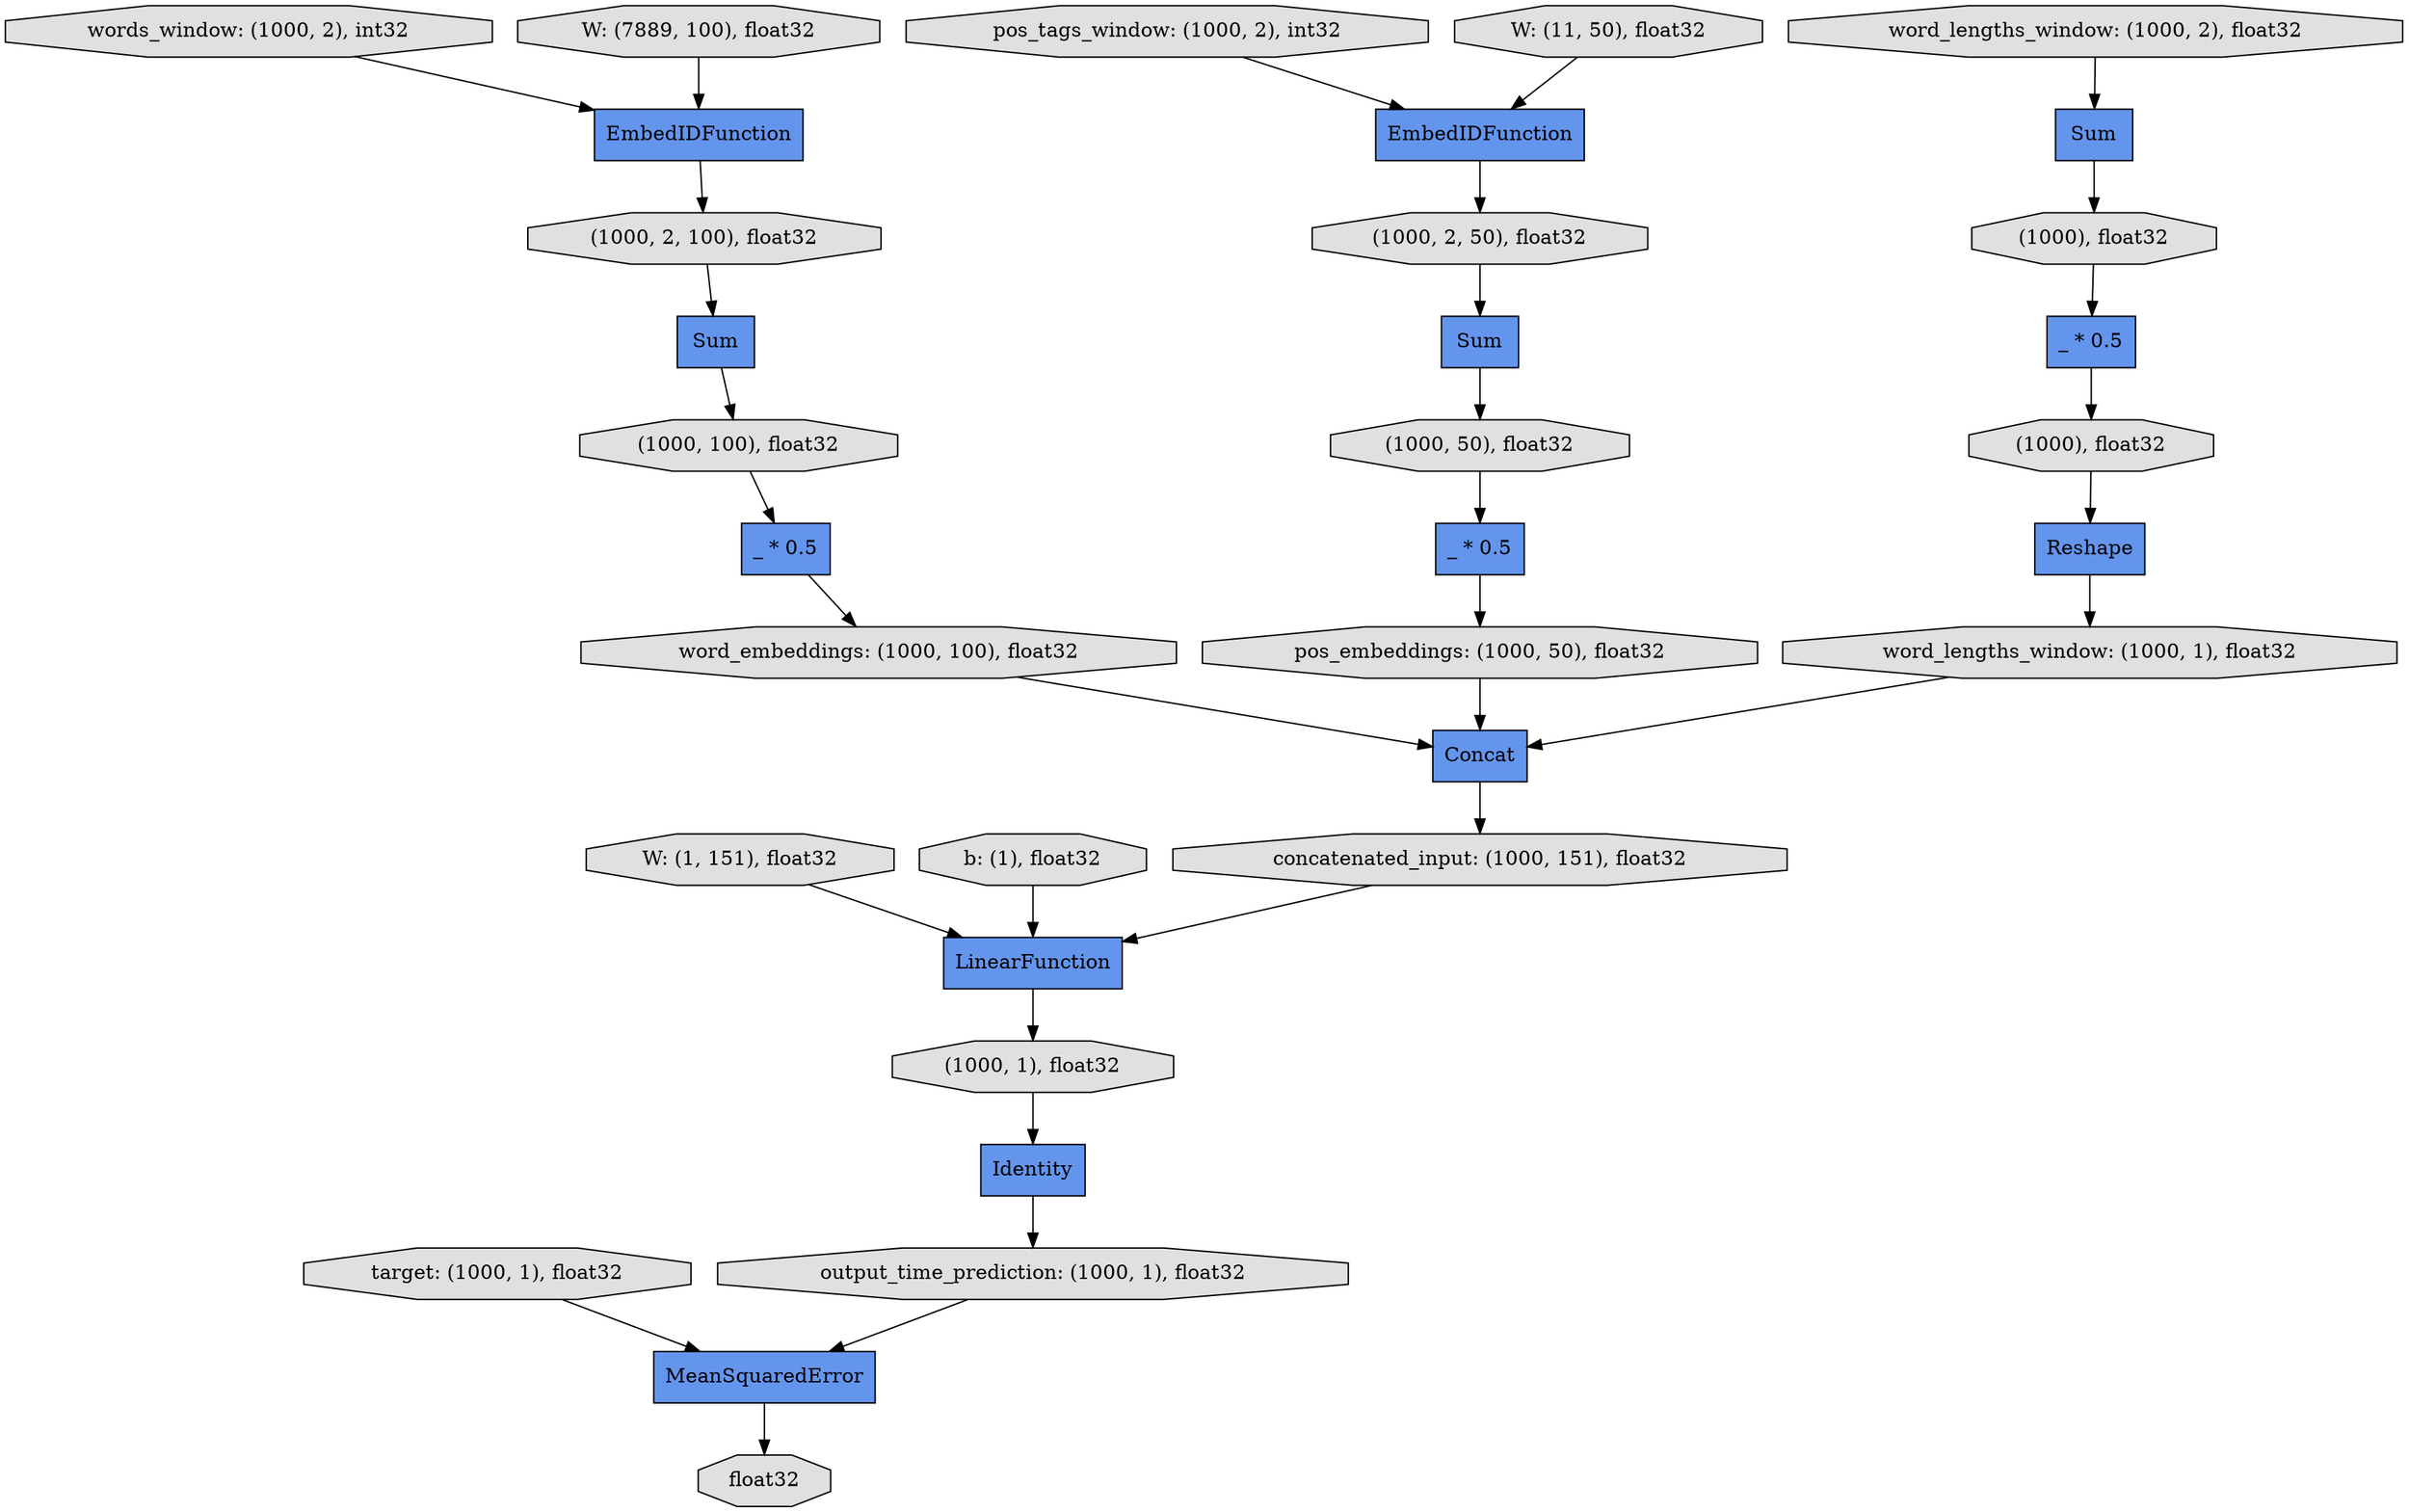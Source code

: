 digraph graphname{rankdir=TB;139902815057960 [shape="octagon",fillcolor="#E0E0E0",label="(1000), float32",style="filled"];139902815058128 [shape="octagon",fillcolor="#E0E0E0",label="(1000), float32",style="filled"];139902815058240 [shape="record",fillcolor="#6495ED",label="Sum",style="filled"];139902815052128 [shape="record",fillcolor="#6495ED",label="Sum",style="filled"];139902815052240 [shape="octagon",fillcolor="#E0E0E0",label="pos_tags_window: (1000, 2), int32",style="filled"];139902815060544 [shape="octagon",fillcolor="#E0E0E0",label="float32",style="filled"];139902815052408 [shape="octagon",fillcolor="#E0E0E0",label="word_lengths_window: (1000, 2), float32",style="filled"];139902815052520 [shape="octagon",fillcolor="#E0E0E0",label="words_window: (1000, 2), int32",style="filled"];139902815054648 [shape="octagon",fillcolor="#E0E0E0",label="(1000, 2, 100), float32",style="filled"];139902815058856 [shape="octagon",fillcolor="#E0E0E0",label="word_embeddings: (1000, 100), float32",style="filled"];139902815056840 [shape="record",fillcolor="#6495ED",label="_ * 0.5",style="filled"];139902815063064 [shape="octagon",fillcolor="#E0E0E0",label="word_lengths_window: (1000, 1), float32",style="filled"];139902815052968 [shape="record",fillcolor="#6495ED",label="Concat",style="filled"];139902815053024 [shape="record",fillcolor="#6495ED",label="_ * 0.5",style="filled"];139902815057120 [shape="record",fillcolor="#6495ED",label="_ * 0.5",style="filled"];139902815057176 [shape="octagon",fillcolor="#E0E0E0",label="(1000, 1), float32",style="filled"];139902815063344 [shape="octagon",fillcolor="#E0E0E0",label="concatenated_input: (1000, 151), float32",style="filled"];139902815059248 [shape="octagon",fillcolor="#E0E0E0",label="pos_embeddings: (1000, 50), float32",style="filled"];139902815057232 [shape="record",fillcolor="#6495ED",label="MeanSquaredError",style="filled"];139902815061328 [shape="octagon",fillcolor="#E0E0E0",label="output_time_prediction: (1000, 1), float32",style="filled"];139902815059304 [shape="octagon",fillcolor="#E0E0E0",label="(1000, 50), float32",style="filled"];139902815055152 [shape="octagon",fillcolor="#E0E0E0",label="W: (11, 50), float32",style="filled"];139902815059360 [shape="octagon",fillcolor="#E0E0E0",label="(1000, 2, 50), float32",style="filled"];139902815057344 [shape="record",fillcolor="#6495ED",label="Sum",style="filled"];139902815053248 [shape="octagon",fillcolor="#E0E0E0",label="W: (7889, 100), float32",style="filled"];139902815055432 [shape="record",fillcolor="#6495ED",label="LinearFunction",style="filled"];139902815059584 [shape="octagon",fillcolor="#E0E0E0",label="W: (1, 151), float32",style="filled"];139902815053472 [shape="record",fillcolor="#6495ED",label="Identity",style="filled"];139902815053528 [shape="octagon",fillcolor="#E0E0E0",label="target: (1000, 1), float32",style="filled"];139902815057624 [shape="octagon",fillcolor="#E0E0E0",label="b: (1), float32",style="filled"];139902815053584 [shape="record",fillcolor="#6495ED",label="EmbedIDFunction",style="filled"];139902815059808 [shape="record",fillcolor="#6495ED",label="Reshape",style="filled"];139902815057792 [shape="record",fillcolor="#6495ED",label="EmbedIDFunction",style="filled"];139902815059864 [shape="octagon",fillcolor="#E0E0E0",label="(1000, 100), float32",style="filled"];139902815052520 -> 139902815053584;139902815061328 -> 139902815057232;139902815058240 -> 139902815059304;139902815057624 -> 139902815055432;139902815055432 -> 139902815057176;139902815052240 -> 139902815057792;139902815052408 -> 139902815057344;139902815059808 -> 139902815063064;139902815057176 -> 139902815053472;139902815063344 -> 139902815055432;139902815057792 -> 139902815059360;139902815059304 -> 139902815057120;139902815057232 -> 139902815060544;139902815053472 -> 139902815061328;139902815053024 -> 139902815058856;139902815054648 -> 139902815052128;139902815063064 -> 139902815052968;139902815059248 -> 139902815052968;139902815053528 -> 139902815057232;139902815052128 -> 139902815059864;139902815053584 -> 139902815054648;139902815053248 -> 139902815053584;139902815057960 -> 139902815056840;139902815057120 -> 139902815059248;139902815052968 -> 139902815063344;139902815058856 -> 139902815052968;139902815056840 -> 139902815058128;139902815058128 -> 139902815059808;139902815059360 -> 139902815058240;139902815055152 -> 139902815057792;139902815057344 -> 139902815057960;139902815059864 -> 139902815053024;139902815059584 -> 139902815055432;}